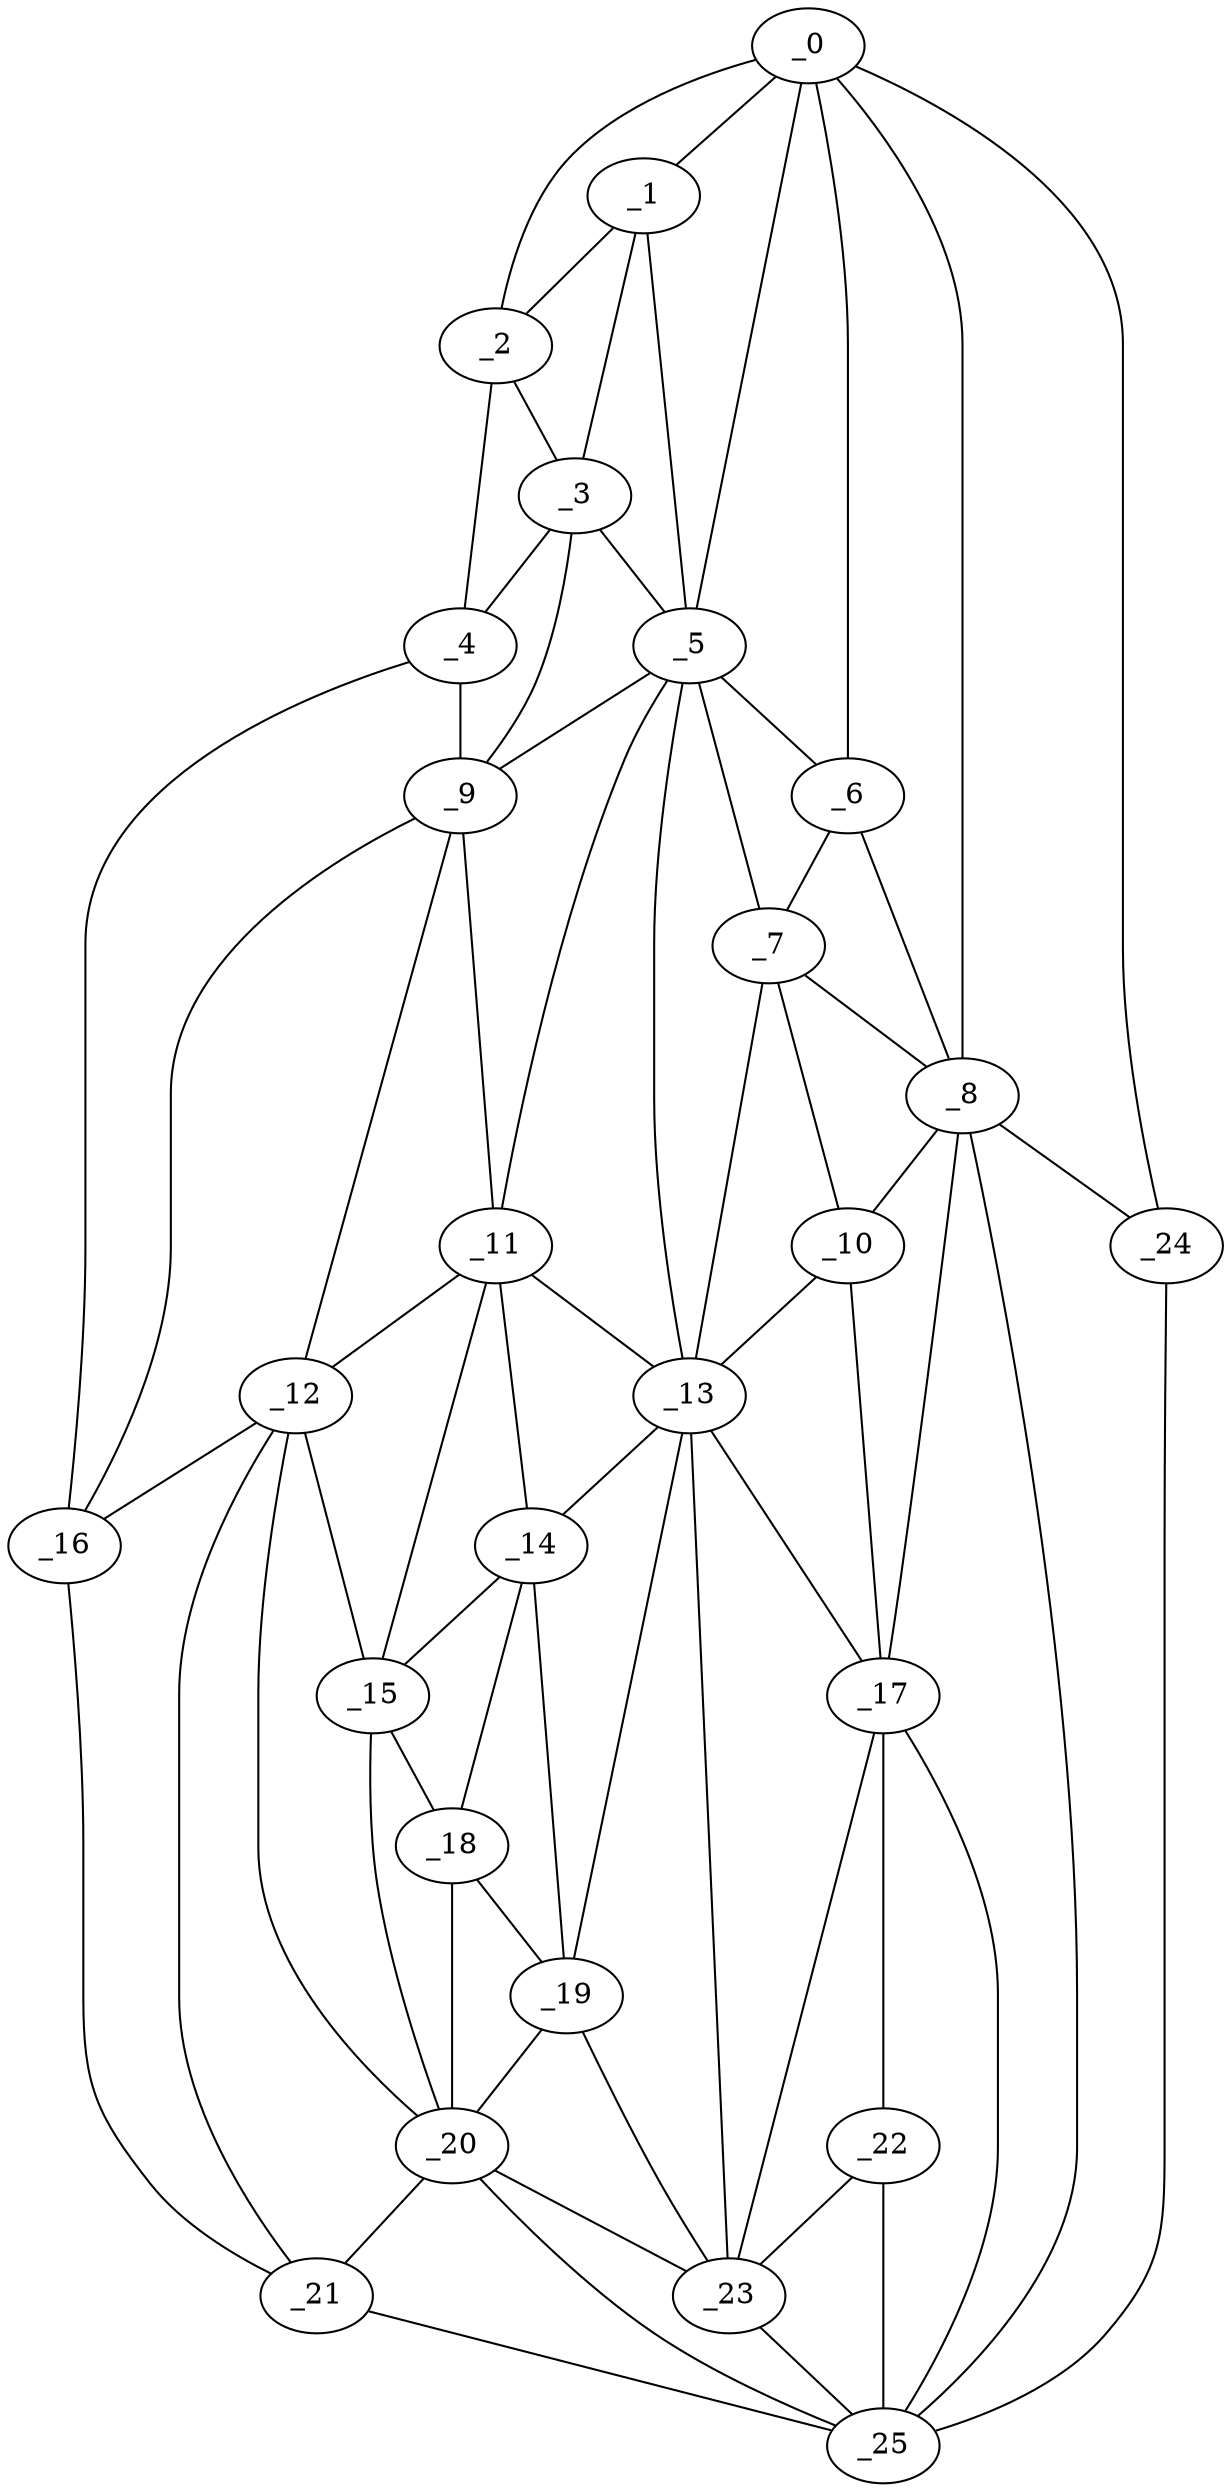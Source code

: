 graph "obj90__145.gxl" {
	_0	 [x=35,
		y=44];
	_1	 [x=36,
		y=115];
	_0 -- _1	 [valence=2];
	_2	 [x=36,
		y=122];
	_0 -- _2	 [valence=1];
	_5	 [x=53,
		y=97];
	_0 -- _5	 [valence=2];
	_6	 [x=55,
		y=53];
	_0 -- _6	 [valence=2];
	_8	 [x=65,
		y=51];
	_0 -- _8	 [valence=1];
	_24	 [x=95,
		y=5];
	_0 -- _24	 [valence=1];
	_1 -- _2	 [valence=2];
	_3	 [x=44,
		y=120];
	_1 -- _3	 [valence=2];
	_1 -- _5	 [valence=2];
	_2 -- _3	 [valence=1];
	_4	 [x=44,
		y=124];
	_2 -- _4	 [valence=1];
	_3 -- _4	 [valence=2];
	_3 -- _5	 [valence=2];
	_9	 [x=65,
		y=117];
	_3 -- _9	 [valence=2];
	_4 -- _9	 [valence=2];
	_16	 [x=78,
		y=119];
	_4 -- _16	 [valence=1];
	_5 -- _6	 [valence=2];
	_7	 [x=59,
		y=56];
	_5 -- _7	 [valence=2];
	_5 -- _9	 [valence=2];
	_11	 [x=72,
		y=97];
	_5 -- _11	 [valence=2];
	_13	 [x=76,
		y=81];
	_5 -- _13	 [valence=2];
	_6 -- _7	 [valence=2];
	_6 -- _8	 [valence=2];
	_7 -- _8	 [valence=2];
	_10	 [x=68,
		y=55];
	_7 -- _10	 [valence=2];
	_7 -- _13	 [valence=1];
	_8 -- _10	 [valence=1];
	_17	 [x=79,
		y=53];
	_8 -- _17	 [valence=1];
	_8 -- _24	 [valence=2];
	_25	 [x=95,
		y=38];
	_8 -- _25	 [valence=2];
	_9 -- _11	 [valence=2];
	_12	 [x=75,
		y=109];
	_9 -- _12	 [valence=2];
	_9 -- _16	 [valence=2];
	_10 -- _13	 [valence=2];
	_10 -- _17	 [valence=1];
	_11 -- _12	 [valence=2];
	_11 -- _13	 [valence=2];
	_14	 [x=77,
		y=88];
	_11 -- _14	 [valence=2];
	_15	 [x=77,
		y=93];
	_11 -- _15	 [valence=2];
	_12 -- _15	 [valence=2];
	_12 -- _16	 [valence=2];
	_20	 [x=91,
		y=106];
	_12 -- _20	 [valence=2];
	_21	 [x=91,
		y=114];
	_12 -- _21	 [valence=2];
	_13 -- _14	 [valence=2];
	_13 -- _17	 [valence=2];
	_19	 [x=90,
		y=77];
	_13 -- _19	 [valence=2];
	_23	 [x=92,
		y=64];
	_13 -- _23	 [valence=1];
	_14 -- _15	 [valence=2];
	_18	 [x=89,
		y=91];
	_14 -- _18	 [valence=1];
	_14 -- _19	 [valence=2];
	_15 -- _18	 [valence=1];
	_15 -- _20	 [valence=2];
	_16 -- _21	 [valence=1];
	_22	 [x=92,
		y=47];
	_17 -- _22	 [valence=2];
	_17 -- _23	 [valence=2];
	_17 -- _25	 [valence=2];
	_18 -- _19	 [valence=2];
	_18 -- _20	 [valence=2];
	_19 -- _20	 [valence=1];
	_19 -- _23	 [valence=2];
	_20 -- _21	 [valence=1];
	_20 -- _23	 [valence=1];
	_20 -- _25	 [valence=2];
	_21 -- _25	 [valence=1];
	_22 -- _23	 [valence=2];
	_22 -- _25	 [valence=1];
	_23 -- _25	 [valence=2];
	_24 -- _25	 [valence=1];
}
